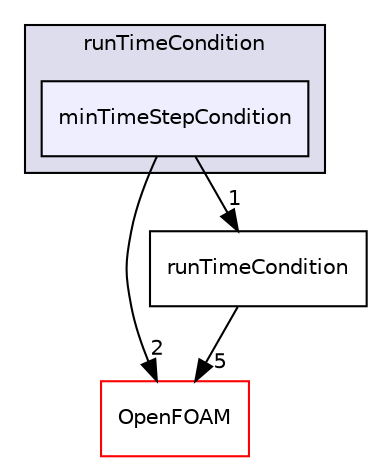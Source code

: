 digraph "src/functionObjects/utilities/runTimeControl/runTimeCondition/minTimeStepCondition" {
  bgcolor=transparent;
  compound=true
  node [ fontsize="10", fontname="Helvetica"];
  edge [ labelfontsize="10", labelfontname="Helvetica"];
  subgraph clusterdir_580354f5e34525023f59f0d894ed39c6 {
    graph [ bgcolor="#ddddee", pencolor="black", label="runTimeCondition" fontname="Helvetica", fontsize="10", URL="dir_580354f5e34525023f59f0d894ed39c6.html"]
  dir_ccbc4b6c344a1b8345ba64a435789fc0 [shape=box, label="minTimeStepCondition", style="filled", fillcolor="#eeeeff", pencolor="black", URL="dir_ccbc4b6c344a1b8345ba64a435789fc0.html"];
  }
  dir_c5473ff19b20e6ec4dfe5c310b3778a8 [shape=box label="OpenFOAM" color="red" URL="dir_c5473ff19b20e6ec4dfe5c310b3778a8.html"];
  dir_517c7e5b35d6f3cee03179c34a783033 [shape=box label="runTimeCondition" URL="dir_517c7e5b35d6f3cee03179c34a783033.html"];
  dir_ccbc4b6c344a1b8345ba64a435789fc0->dir_c5473ff19b20e6ec4dfe5c310b3778a8 [headlabel="2", labeldistance=1.5 headhref="dir_001379_002151.html"];
  dir_ccbc4b6c344a1b8345ba64a435789fc0->dir_517c7e5b35d6f3cee03179c34a783033 [headlabel="1", labeldistance=1.5 headhref="dir_001379_001380.html"];
  dir_517c7e5b35d6f3cee03179c34a783033->dir_c5473ff19b20e6ec4dfe5c310b3778a8 [headlabel="5", labeldistance=1.5 headhref="dir_001380_002151.html"];
}
